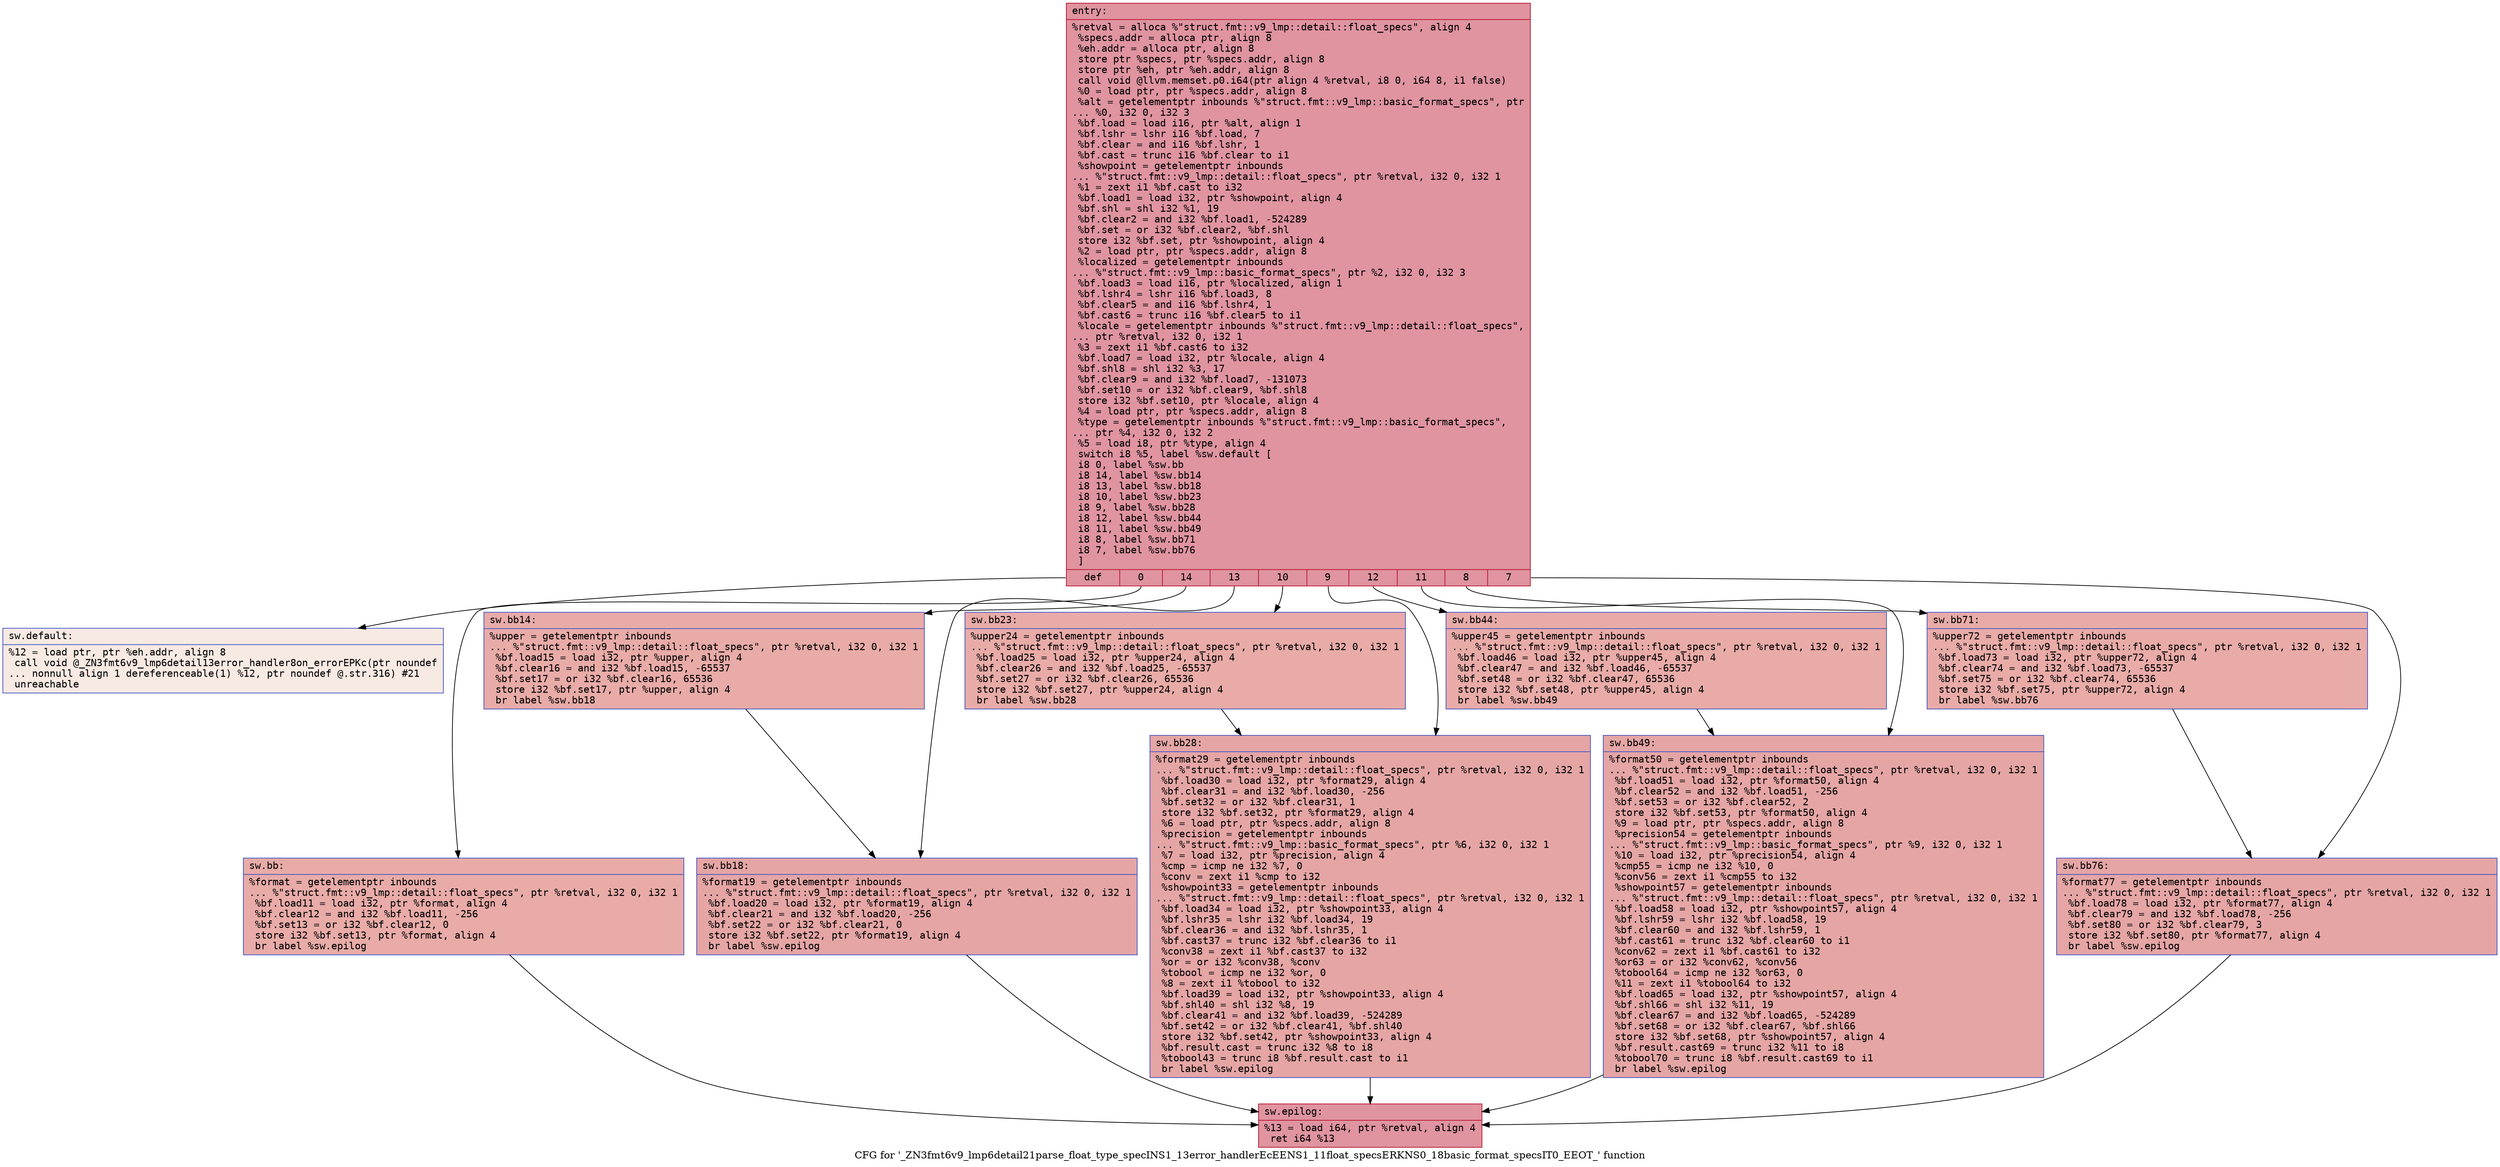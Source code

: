 digraph "CFG for '_ZN3fmt6v9_lmp6detail21parse_float_type_specINS1_13error_handlerEcEENS1_11float_specsERKNS0_18basic_format_specsIT0_EEOT_' function" {
	label="CFG for '_ZN3fmt6v9_lmp6detail21parse_float_type_specINS1_13error_handlerEcEENS1_11float_specsERKNS0_18basic_format_specsIT0_EEOT_' function";

	Node0x556bfeb501e0 [shape=record,color="#b70d28ff", style=filled, fillcolor="#b70d2870" fontname="Courier",label="{entry:\l|  %retval = alloca %\"struct.fmt::v9_lmp::detail::float_specs\", align 4\l  %specs.addr = alloca ptr, align 8\l  %eh.addr = alloca ptr, align 8\l  store ptr %specs, ptr %specs.addr, align 8\l  store ptr %eh, ptr %eh.addr, align 8\l  call void @llvm.memset.p0.i64(ptr align 4 %retval, i8 0, i64 8, i1 false)\l  %0 = load ptr, ptr %specs.addr, align 8\l  %alt = getelementptr inbounds %\"struct.fmt::v9_lmp::basic_format_specs\", ptr\l... %0, i32 0, i32 3\l  %bf.load = load i16, ptr %alt, align 1\l  %bf.lshr = lshr i16 %bf.load, 7\l  %bf.clear = and i16 %bf.lshr, 1\l  %bf.cast = trunc i16 %bf.clear to i1\l  %showpoint = getelementptr inbounds\l... %\"struct.fmt::v9_lmp::detail::float_specs\", ptr %retval, i32 0, i32 1\l  %1 = zext i1 %bf.cast to i32\l  %bf.load1 = load i32, ptr %showpoint, align 4\l  %bf.shl = shl i32 %1, 19\l  %bf.clear2 = and i32 %bf.load1, -524289\l  %bf.set = or i32 %bf.clear2, %bf.shl\l  store i32 %bf.set, ptr %showpoint, align 4\l  %2 = load ptr, ptr %specs.addr, align 8\l  %localized = getelementptr inbounds\l... %\"struct.fmt::v9_lmp::basic_format_specs\", ptr %2, i32 0, i32 3\l  %bf.load3 = load i16, ptr %localized, align 1\l  %bf.lshr4 = lshr i16 %bf.load3, 8\l  %bf.clear5 = and i16 %bf.lshr4, 1\l  %bf.cast6 = trunc i16 %bf.clear5 to i1\l  %locale = getelementptr inbounds %\"struct.fmt::v9_lmp::detail::float_specs\",\l... ptr %retval, i32 0, i32 1\l  %3 = zext i1 %bf.cast6 to i32\l  %bf.load7 = load i32, ptr %locale, align 4\l  %bf.shl8 = shl i32 %3, 17\l  %bf.clear9 = and i32 %bf.load7, -131073\l  %bf.set10 = or i32 %bf.clear9, %bf.shl8\l  store i32 %bf.set10, ptr %locale, align 4\l  %4 = load ptr, ptr %specs.addr, align 8\l  %type = getelementptr inbounds %\"struct.fmt::v9_lmp::basic_format_specs\",\l... ptr %4, i32 0, i32 2\l  %5 = load i8, ptr %type, align 4\l  switch i8 %5, label %sw.default [\l    i8 0, label %sw.bb\l    i8 14, label %sw.bb14\l    i8 13, label %sw.bb18\l    i8 10, label %sw.bb23\l    i8 9, label %sw.bb28\l    i8 12, label %sw.bb44\l    i8 11, label %sw.bb49\l    i8 8, label %sw.bb71\l    i8 7, label %sw.bb76\l  ]\l|{<s0>def|<s1>0|<s2>14|<s3>13|<s4>10|<s5>9|<s6>12|<s7>11|<s8>8|<s9>7}}"];
	Node0x556bfeb501e0:s0 -> Node0x556bfeb51bf0[tooltip="entry -> sw.default\nProbability 0.00%" ];
	Node0x556bfeb501e0:s1 -> Node0x556bfeb51c70[tooltip="entry -> sw.bb\nProbability 11.11%" ];
	Node0x556bfeb501e0:s2 -> Node0x556bfeb51cc0[tooltip="entry -> sw.bb14\nProbability 11.11%" ];
	Node0x556bfeb501e0:s3 -> Node0x556bfeb51d30[tooltip="entry -> sw.bb18\nProbability 11.11%" ];
	Node0x556bfeb501e0:s4 -> Node0x556bfeb51da0[tooltip="entry -> sw.bb23\nProbability 11.11%" ];
	Node0x556bfeb501e0:s5 -> Node0x556bfeb51e10[tooltip="entry -> sw.bb28\nProbability 11.11%" ];
	Node0x556bfeb501e0:s6 -> Node0x556bfeb51e80[tooltip="entry -> sw.bb44\nProbability 11.11%" ];
	Node0x556bfeb501e0:s7 -> Node0x556bfeb51ef0[tooltip="entry -> sw.bb49\nProbability 11.11%" ];
	Node0x556bfeb501e0:s8 -> Node0x556bfeb51fc0[tooltip="entry -> sw.bb71\nProbability 11.11%" ];
	Node0x556bfeb501e0:s9 -> Node0x556bfeb52090[tooltip="entry -> sw.bb76\nProbability 11.11%" ];
	Node0x556bfeb51c70 [shape=record,color="#3d50c3ff", style=filled, fillcolor="#cc403a70" fontname="Courier",label="{sw.bb:\l|  %format = getelementptr inbounds\l... %\"struct.fmt::v9_lmp::detail::float_specs\", ptr %retval, i32 0, i32 1\l  %bf.load11 = load i32, ptr %format, align 4\l  %bf.clear12 = and i32 %bf.load11, -256\l  %bf.set13 = or i32 %bf.clear12, 0\l  store i32 %bf.set13, ptr %format, align 4\l  br label %sw.epilog\l}"];
	Node0x556bfeb51c70 -> Node0x556bfeb52800[tooltip="sw.bb -> sw.epilog\nProbability 100.00%" ];
	Node0x556bfeb51cc0 [shape=record,color="#3d50c3ff", style=filled, fillcolor="#cc403a70" fontname="Courier",label="{sw.bb14:\l|  %upper = getelementptr inbounds\l... %\"struct.fmt::v9_lmp::detail::float_specs\", ptr %retval, i32 0, i32 1\l  %bf.load15 = load i32, ptr %upper, align 4\l  %bf.clear16 = and i32 %bf.load15, -65537\l  %bf.set17 = or i32 %bf.clear16, 65536\l  store i32 %bf.set17, ptr %upper, align 4\l  br label %sw.bb18\l}"];
	Node0x556bfeb51cc0 -> Node0x556bfeb51d30[tooltip="sw.bb14 -> sw.bb18\nProbability 100.00%" ];
	Node0x556bfeb51d30 [shape=record,color="#3d50c3ff", style=filled, fillcolor="#c5333470" fontname="Courier",label="{sw.bb18:\l|  %format19 = getelementptr inbounds\l... %\"struct.fmt::v9_lmp::detail::float_specs\", ptr %retval, i32 0, i32 1\l  %bf.load20 = load i32, ptr %format19, align 4\l  %bf.clear21 = and i32 %bf.load20, -256\l  %bf.set22 = or i32 %bf.clear21, 0\l  store i32 %bf.set22, ptr %format19, align 4\l  br label %sw.epilog\l}"];
	Node0x556bfeb51d30 -> Node0x556bfeb52800[tooltip="sw.bb18 -> sw.epilog\nProbability 100.00%" ];
	Node0x556bfeb51da0 [shape=record,color="#3d50c3ff", style=filled, fillcolor="#cc403a70" fontname="Courier",label="{sw.bb23:\l|  %upper24 = getelementptr inbounds\l... %\"struct.fmt::v9_lmp::detail::float_specs\", ptr %retval, i32 0, i32 1\l  %bf.load25 = load i32, ptr %upper24, align 4\l  %bf.clear26 = and i32 %bf.load25, -65537\l  %bf.set27 = or i32 %bf.clear26, 65536\l  store i32 %bf.set27, ptr %upper24, align 4\l  br label %sw.bb28\l}"];
	Node0x556bfeb51da0 -> Node0x556bfeb51e10[tooltip="sw.bb23 -> sw.bb28\nProbability 100.00%" ];
	Node0x556bfeb51e10 [shape=record,color="#3d50c3ff", style=filled, fillcolor="#c5333470" fontname="Courier",label="{sw.bb28:\l|  %format29 = getelementptr inbounds\l... %\"struct.fmt::v9_lmp::detail::float_specs\", ptr %retval, i32 0, i32 1\l  %bf.load30 = load i32, ptr %format29, align 4\l  %bf.clear31 = and i32 %bf.load30, -256\l  %bf.set32 = or i32 %bf.clear31, 1\l  store i32 %bf.set32, ptr %format29, align 4\l  %6 = load ptr, ptr %specs.addr, align 8\l  %precision = getelementptr inbounds\l... %\"struct.fmt::v9_lmp::basic_format_specs\", ptr %6, i32 0, i32 1\l  %7 = load i32, ptr %precision, align 4\l  %cmp = icmp ne i32 %7, 0\l  %conv = zext i1 %cmp to i32\l  %showpoint33 = getelementptr inbounds\l... %\"struct.fmt::v9_lmp::detail::float_specs\", ptr %retval, i32 0, i32 1\l  %bf.load34 = load i32, ptr %showpoint33, align 4\l  %bf.lshr35 = lshr i32 %bf.load34, 19\l  %bf.clear36 = and i32 %bf.lshr35, 1\l  %bf.cast37 = trunc i32 %bf.clear36 to i1\l  %conv38 = zext i1 %bf.cast37 to i32\l  %or = or i32 %conv38, %conv\l  %tobool = icmp ne i32 %or, 0\l  %8 = zext i1 %tobool to i32\l  %bf.load39 = load i32, ptr %showpoint33, align 4\l  %bf.shl40 = shl i32 %8, 19\l  %bf.clear41 = and i32 %bf.load39, -524289\l  %bf.set42 = or i32 %bf.clear41, %bf.shl40\l  store i32 %bf.set42, ptr %showpoint33, align 4\l  %bf.result.cast = trunc i32 %8 to i8\l  %tobool43 = trunc i8 %bf.result.cast to i1\l  br label %sw.epilog\l}"];
	Node0x556bfeb51e10 -> Node0x556bfeb52800[tooltip="sw.bb28 -> sw.epilog\nProbability 100.00%" ];
	Node0x556bfeb51e80 [shape=record,color="#3d50c3ff", style=filled, fillcolor="#cc403a70" fontname="Courier",label="{sw.bb44:\l|  %upper45 = getelementptr inbounds\l... %\"struct.fmt::v9_lmp::detail::float_specs\", ptr %retval, i32 0, i32 1\l  %bf.load46 = load i32, ptr %upper45, align 4\l  %bf.clear47 = and i32 %bf.load46, -65537\l  %bf.set48 = or i32 %bf.clear47, 65536\l  store i32 %bf.set48, ptr %upper45, align 4\l  br label %sw.bb49\l}"];
	Node0x556bfeb51e80 -> Node0x556bfeb51ef0[tooltip="sw.bb44 -> sw.bb49\nProbability 100.00%" ];
	Node0x556bfeb51ef0 [shape=record,color="#3d50c3ff", style=filled, fillcolor="#c5333470" fontname="Courier",label="{sw.bb49:\l|  %format50 = getelementptr inbounds\l... %\"struct.fmt::v9_lmp::detail::float_specs\", ptr %retval, i32 0, i32 1\l  %bf.load51 = load i32, ptr %format50, align 4\l  %bf.clear52 = and i32 %bf.load51, -256\l  %bf.set53 = or i32 %bf.clear52, 2\l  store i32 %bf.set53, ptr %format50, align 4\l  %9 = load ptr, ptr %specs.addr, align 8\l  %precision54 = getelementptr inbounds\l... %\"struct.fmt::v9_lmp::basic_format_specs\", ptr %9, i32 0, i32 1\l  %10 = load i32, ptr %precision54, align 4\l  %cmp55 = icmp ne i32 %10, 0\l  %conv56 = zext i1 %cmp55 to i32\l  %showpoint57 = getelementptr inbounds\l... %\"struct.fmt::v9_lmp::detail::float_specs\", ptr %retval, i32 0, i32 1\l  %bf.load58 = load i32, ptr %showpoint57, align 4\l  %bf.lshr59 = lshr i32 %bf.load58, 19\l  %bf.clear60 = and i32 %bf.lshr59, 1\l  %bf.cast61 = trunc i32 %bf.clear60 to i1\l  %conv62 = zext i1 %bf.cast61 to i32\l  %or63 = or i32 %conv62, %conv56\l  %tobool64 = icmp ne i32 %or63, 0\l  %11 = zext i1 %tobool64 to i32\l  %bf.load65 = load i32, ptr %showpoint57, align 4\l  %bf.shl66 = shl i32 %11, 19\l  %bf.clear67 = and i32 %bf.load65, -524289\l  %bf.set68 = or i32 %bf.clear67, %bf.shl66\l  store i32 %bf.set68, ptr %showpoint57, align 4\l  %bf.result.cast69 = trunc i32 %11 to i8\l  %tobool70 = trunc i8 %bf.result.cast69 to i1\l  br label %sw.epilog\l}"];
	Node0x556bfeb51ef0 -> Node0x556bfeb52800[tooltip="sw.bb49 -> sw.epilog\nProbability 100.00%" ];
	Node0x556bfeb51fc0 [shape=record,color="#3d50c3ff", style=filled, fillcolor="#cc403a70" fontname="Courier",label="{sw.bb71:\l|  %upper72 = getelementptr inbounds\l... %\"struct.fmt::v9_lmp::detail::float_specs\", ptr %retval, i32 0, i32 1\l  %bf.load73 = load i32, ptr %upper72, align 4\l  %bf.clear74 = and i32 %bf.load73, -65537\l  %bf.set75 = or i32 %bf.clear74, 65536\l  store i32 %bf.set75, ptr %upper72, align 4\l  br label %sw.bb76\l}"];
	Node0x556bfeb51fc0 -> Node0x556bfeb52090[tooltip="sw.bb71 -> sw.bb76\nProbability 100.00%" ];
	Node0x556bfeb52090 [shape=record,color="#3d50c3ff", style=filled, fillcolor="#c5333470" fontname="Courier",label="{sw.bb76:\l|  %format77 = getelementptr inbounds\l... %\"struct.fmt::v9_lmp::detail::float_specs\", ptr %retval, i32 0, i32 1\l  %bf.load78 = load i32, ptr %format77, align 4\l  %bf.clear79 = and i32 %bf.load78, -256\l  %bf.set80 = or i32 %bf.clear79, 3\l  store i32 %bf.set80, ptr %format77, align 4\l  br label %sw.epilog\l}"];
	Node0x556bfeb52090 -> Node0x556bfeb52800[tooltip="sw.bb76 -> sw.epilog\nProbability 100.00%" ];
	Node0x556bfeb51bf0 [shape=record,color="#3d50c3ff", style=filled, fillcolor="#eed0c070" fontname="Courier",label="{sw.default:\l|  %12 = load ptr, ptr %eh.addr, align 8\l  call void @_ZN3fmt6v9_lmp6detail13error_handler8on_errorEPKc(ptr noundef\l... nonnull align 1 dereferenceable(1) %12, ptr noundef @.str.316) #21\l  unreachable\l}"];
	Node0x556bfeb52800 [shape=record,color="#b70d28ff", style=filled, fillcolor="#b70d2870" fontname="Courier",label="{sw.epilog:\l|  %13 = load i64, ptr %retval, align 4\l  ret i64 %13\l}"];
}
